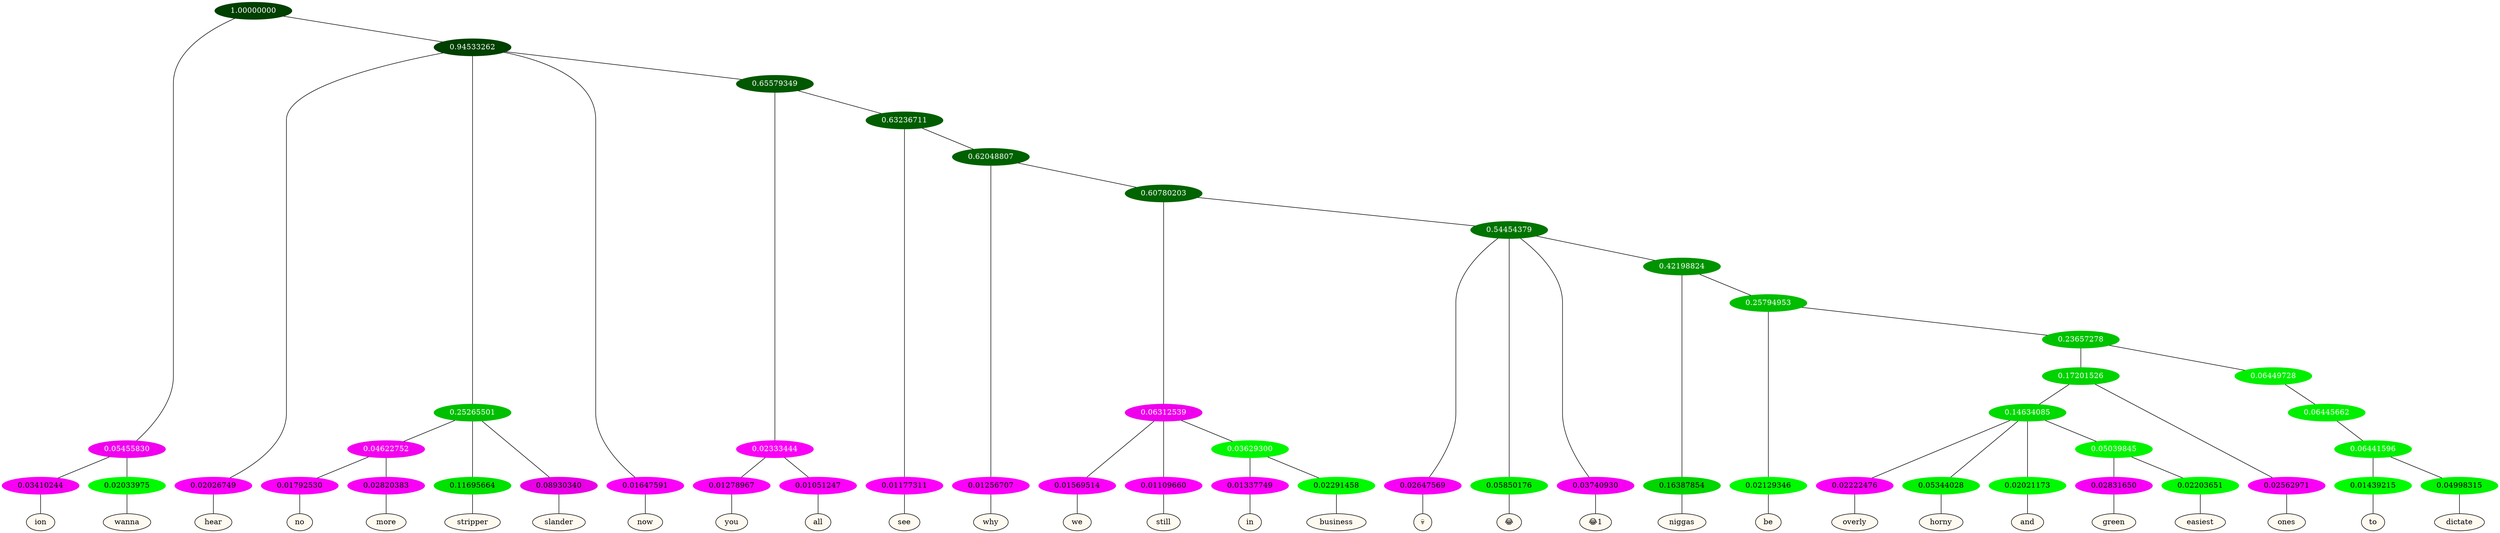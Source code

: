 graph {
	node [format=png height=0.15 nodesep=0.001 ordering=out overlap=prism overlap_scaling=0.01 ranksep=0.001 ratio=0.2 style=filled width=0.15]
	{
		rank=same
		a_w_3 [label=ion color=black fillcolor=floralwhite style="filled,solid"]
		a_w_4 [label=wanna color=black fillcolor=floralwhite style="filled,solid"]
		a_w_5 [label=hear color=black fillcolor=floralwhite style="filled,solid"]
		a_w_14 [label=no color=black fillcolor=floralwhite style="filled,solid"]
		a_w_15 [label=more color=black fillcolor=floralwhite style="filled,solid"]
		a_w_10 [label=stripper color=black fillcolor=floralwhite style="filled,solid"]
		a_w_11 [label=slander color=black fillcolor=floralwhite style="filled,solid"]
		a_w_7 [label=now color=black fillcolor=floralwhite style="filled,solid"]
		a_w_16 [label=you color=black fillcolor=floralwhite style="filled,solid"]
		a_w_17 [label=all color=black fillcolor=floralwhite style="filled,solid"]
		a_w_18 [label=see color=black fillcolor=floralwhite style="filled,solid"]
		a_w_20 [label=why color=black fillcolor=floralwhite style="filled,solid"]
		a_w_24 [label=we color=black fillcolor=floralwhite style="filled,solid"]
		a_w_25 [label=still color=black fillcolor=floralwhite style="filled,solid"]
		a_w_31 [label=in color=black fillcolor=floralwhite style="filled,solid"]
		a_w_32 [label=business color=black fillcolor=floralwhite style="filled,solid"]
		a_w_27 [label="💀" color=black fillcolor=floralwhite style="filled,solid"]
		a_w_28 [label="😂" color=black fillcolor=floralwhite style="filled,solid"]
		a_w_29 [label="😂1" color=black fillcolor=floralwhite style="filled,solid"]
		a_w_33 [label=niggas color=black fillcolor=floralwhite style="filled,solid"]
		a_w_35 [label=be color=black fillcolor=floralwhite style="filled,solid"]
		a_w_42 [label=overly color=black fillcolor=floralwhite style="filled,solid"]
		a_w_43 [label=horny color=black fillcolor=floralwhite style="filled,solid"]
		a_w_44 [label=and color=black fillcolor=floralwhite style="filled,solid"]
		a_w_47 [label=green color=black fillcolor=floralwhite style="filled,solid"]
		a_w_48 [label=easiest color=black fillcolor=floralwhite style="filled,solid"]
		a_w_40 [label=ones color=black fillcolor=floralwhite style="filled,solid"]
		a_w_49 [label=to color=black fillcolor=floralwhite style="filled,solid"]
		a_w_50 [label=dictate color=black fillcolor=floralwhite style="filled,solid"]
	}
	a_n_3 -- a_w_3
	a_n_4 -- a_w_4
	a_n_5 -- a_w_5
	a_n_14 -- a_w_14
	a_n_15 -- a_w_15
	a_n_10 -- a_w_10
	a_n_11 -- a_w_11
	a_n_7 -- a_w_7
	a_n_16 -- a_w_16
	a_n_17 -- a_w_17
	a_n_18 -- a_w_18
	a_n_20 -- a_w_20
	a_n_24 -- a_w_24
	a_n_25 -- a_w_25
	a_n_31 -- a_w_31
	a_n_32 -- a_w_32
	a_n_27 -- a_w_27
	a_n_28 -- a_w_28
	a_n_29 -- a_w_29
	a_n_33 -- a_w_33
	a_n_35 -- a_w_35
	a_n_42 -- a_w_42
	a_n_43 -- a_w_43
	a_n_44 -- a_w_44
	a_n_47 -- a_w_47
	a_n_48 -- a_w_48
	a_n_40 -- a_w_40
	a_n_49 -- a_w_49
	a_n_50 -- a_w_50
	{
		rank=same
		a_n_3 [label=0.03410244 color="0.835 1.000 0.966" fontcolor=black]
		a_n_4 [label=0.02033975 color="0.334 1.000 0.980" fontcolor=black]
		a_n_5 [label=0.02026749 color="0.835 1.000 0.980" fontcolor=black]
		a_n_14 [label=0.01792530 color="0.835 1.000 0.982" fontcolor=black]
		a_n_15 [label=0.02820383 color="0.835 1.000 0.972" fontcolor=black]
		a_n_10 [label=0.11695664 color="0.334 1.000 0.883" fontcolor=black]
		a_n_11 [label=0.08930340 color="0.835 1.000 0.911" fontcolor=black]
		a_n_7 [label=0.01647591 color="0.835 1.000 0.984" fontcolor=black]
		a_n_16 [label=0.01278967 color="0.835 1.000 0.987" fontcolor=black]
		a_n_17 [label=0.01051247 color="0.835 1.000 0.989" fontcolor=black]
		a_n_18 [label=0.01177311 color="0.835 1.000 0.988" fontcolor=black]
		a_n_20 [label=0.01256707 color="0.835 1.000 0.987" fontcolor=black]
		a_n_24 [label=0.01569514 color="0.835 1.000 0.984" fontcolor=black]
		a_n_25 [label=0.01109660 color="0.835 1.000 0.989" fontcolor=black]
		a_n_31 [label=0.01337749 color="0.835 1.000 0.987" fontcolor=black]
		a_n_32 [label=0.02291458 color="0.334 1.000 0.977" fontcolor=black]
		a_n_27 [label=0.02647569 color="0.835 1.000 0.974" fontcolor=black]
		a_n_28 [label=0.05850176 color="0.334 1.000 0.941" fontcolor=black]
		a_n_29 [label=0.03740930 color="0.835 1.000 0.963" fontcolor=black]
		a_n_33 [label=0.16387854 color="0.334 1.000 0.836" fontcolor=black]
		a_n_35 [label=0.02129346 color="0.334 1.000 0.979" fontcolor=black]
		a_n_42 [label=0.02222476 color="0.835 1.000 0.978" fontcolor=black]
		a_n_43 [label=0.05344028 color="0.334 1.000 0.947" fontcolor=black]
		a_n_44 [label=0.02021173 color="0.334 1.000 0.980" fontcolor=black]
		a_n_47 [label=0.02831650 color="0.835 1.000 0.972" fontcolor=black]
		a_n_48 [label=0.02203651 color="0.334 1.000 0.978" fontcolor=black]
		a_n_40 [label=0.02562971 color="0.835 1.000 0.974" fontcolor=black]
		a_n_49 [label=0.01439215 color="0.334 1.000 0.986" fontcolor=black]
		a_n_50 [label=0.04998315 color="0.334 1.000 0.950" fontcolor=black]
	}
	a_n_0 [label=1.00000000 color="0.334 1.000 0.250" fontcolor=grey99]
	a_n_1 [label=0.05455830 color="0.835 1.000 0.945" fontcolor=grey99]
	a_n_0 -- a_n_1
	a_n_2 [label=0.94533262 color="0.334 1.000 0.250" fontcolor=grey99]
	a_n_0 -- a_n_2
	a_n_1 -- a_n_3
	a_n_1 -- a_n_4
	a_n_2 -- a_n_5
	a_n_6 [label=0.25265501 color="0.334 1.000 0.747" fontcolor=grey99]
	a_n_2 -- a_n_6
	a_n_2 -- a_n_7
	a_n_8 [label=0.65579349 color="0.334 1.000 0.344" fontcolor=grey99]
	a_n_2 -- a_n_8
	a_n_9 [label=0.04622752 color="0.835 1.000 0.954" fontcolor=grey99]
	a_n_6 -- a_n_9
	a_n_6 -- a_n_10
	a_n_6 -- a_n_11
	a_n_12 [label=0.02333444 color="0.835 1.000 0.977" fontcolor=grey99]
	a_n_8 -- a_n_12
	a_n_13 [label=0.63236711 color="0.334 1.000 0.368" fontcolor=grey99]
	a_n_8 -- a_n_13
	a_n_9 -- a_n_14
	a_n_9 -- a_n_15
	a_n_12 -- a_n_16
	a_n_12 -- a_n_17
	a_n_13 -- a_n_18
	a_n_19 [label=0.62048807 color="0.334 1.000 0.380" fontcolor=grey99]
	a_n_13 -- a_n_19
	a_n_19 -- a_n_20
	a_n_21 [label=0.60780203 color="0.334 1.000 0.392" fontcolor=grey99]
	a_n_19 -- a_n_21
	a_n_22 [label=0.06312539 color="0.835 1.000 0.937" fontcolor=grey99]
	a_n_21 -- a_n_22
	a_n_23 [label=0.54454379 color="0.334 1.000 0.455" fontcolor=grey99]
	a_n_21 -- a_n_23
	a_n_22 -- a_n_24
	a_n_22 -- a_n_25
	a_n_26 [label=0.03629300 color="0.334 1.000 0.964" fontcolor=grey99]
	a_n_22 -- a_n_26
	a_n_23 -- a_n_27
	a_n_23 -- a_n_28
	a_n_23 -- a_n_29
	a_n_30 [label=0.42198824 color="0.334 1.000 0.578" fontcolor=grey99]
	a_n_23 -- a_n_30
	a_n_26 -- a_n_31
	a_n_26 -- a_n_32
	a_n_30 -- a_n_33
	a_n_34 [label=0.25794953 color="0.334 1.000 0.742" fontcolor=grey99]
	a_n_30 -- a_n_34
	a_n_34 -- a_n_35
	a_n_36 [label=0.23657278 color="0.334 1.000 0.763" fontcolor=grey99]
	a_n_34 -- a_n_36
	a_n_37 [label=0.17201526 color="0.334 1.000 0.828" fontcolor=grey99]
	a_n_36 -- a_n_37
	a_n_38 [label=0.06449728 color="0.334 1.000 0.936" fontcolor=grey99]
	a_n_36 -- a_n_38
	a_n_39 [label=0.14634085 color="0.334 1.000 0.854" fontcolor=grey99]
	a_n_37 -- a_n_39
	a_n_37 -- a_n_40
	a_n_41 [label=0.06445662 color="0.334 1.000 0.936" fontcolor=grey99]
	a_n_38 -- a_n_41
	a_n_39 -- a_n_42
	a_n_39 -- a_n_43
	a_n_39 -- a_n_44
	a_n_45 [label=0.05039845 color="0.334 1.000 0.950" fontcolor=grey99]
	a_n_39 -- a_n_45
	a_n_46 [label=0.06441596 color="0.334 1.000 0.936" fontcolor=grey99]
	a_n_41 -- a_n_46
	a_n_45 -- a_n_47
	a_n_45 -- a_n_48
	a_n_46 -- a_n_49
	a_n_46 -- a_n_50
}
